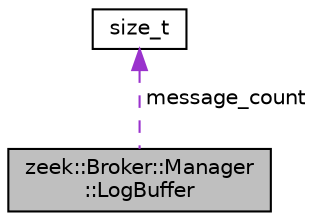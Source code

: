 digraph "zeek::Broker::Manager::LogBuffer"
{
 // LATEX_PDF_SIZE
  edge [fontname="Helvetica",fontsize="10",labelfontname="Helvetica",labelfontsize="10"];
  node [fontname="Helvetica",fontsize="10",shape=record];
  Node1 [label="zeek::Broker::Manager\l::LogBuffer",height=0.2,width=0.4,color="black", fillcolor="grey75", style="filled", fontcolor="black",tooltip=" "];
  Node2 -> Node1 [dir="back",color="darkorchid3",fontsize="10",style="dashed",label=" message_count" ,fontname="Helvetica"];
  Node2 [label="size_t",height=0.2,width=0.4,color="black", fillcolor="white", style="filled",tooltip=" "];
}
